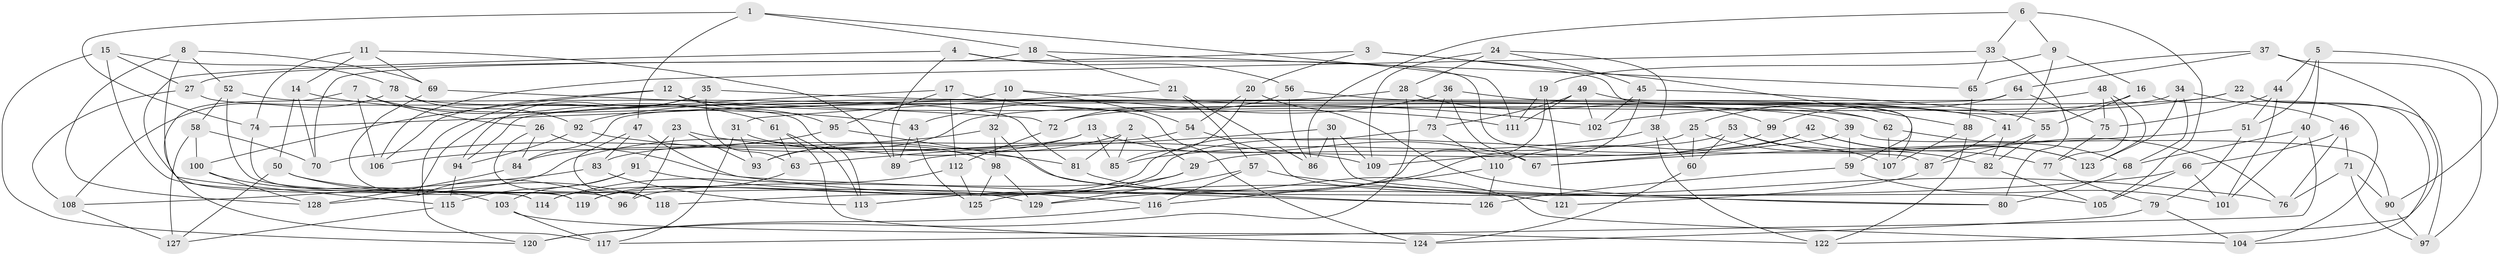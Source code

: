 // coarse degree distribution, {5: 0.03333333333333333, 4: 0.6555555555555556, 6: 0.18888888888888888, 9: 0.022222222222222223, 3: 0.03333333333333333, 8: 0.06666666666666667}
// Generated by graph-tools (version 1.1) at 2025/20/03/04/25 18:20:52]
// undirected, 129 vertices, 258 edges
graph export_dot {
graph [start="1"]
  node [color=gray90,style=filled];
  1;
  2;
  3;
  4;
  5;
  6;
  7;
  8;
  9;
  10;
  11;
  12;
  13;
  14;
  15;
  16;
  17;
  18;
  19;
  20;
  21;
  22;
  23;
  24;
  25;
  26;
  27;
  28;
  29;
  30;
  31;
  32;
  33;
  34;
  35;
  36;
  37;
  38;
  39;
  40;
  41;
  42;
  43;
  44;
  45;
  46;
  47;
  48;
  49;
  50;
  51;
  52;
  53;
  54;
  55;
  56;
  57;
  58;
  59;
  60;
  61;
  62;
  63;
  64;
  65;
  66;
  67;
  68;
  69;
  70;
  71;
  72;
  73;
  74;
  75;
  76;
  77;
  78;
  79;
  80;
  81;
  82;
  83;
  84;
  85;
  86;
  87;
  88;
  89;
  90;
  91;
  92;
  93;
  94;
  95;
  96;
  97;
  98;
  99;
  100;
  101;
  102;
  103;
  104;
  105;
  106;
  107;
  108;
  109;
  110;
  111;
  112;
  113;
  114;
  115;
  116;
  117;
  118;
  119;
  120;
  121;
  122;
  123;
  124;
  125;
  126;
  127;
  128;
  129;
  1 -- 47;
  1 -- 18;
  1 -- 111;
  1 -- 74;
  2 -- 85;
  2 -- 29;
  2 -- 93;
  2 -- 81;
  3 -- 88;
  3 -- 27;
  3 -- 59;
  3 -- 20;
  4 -- 56;
  4 -- 115;
  4 -- 89;
  4 -- 87;
  5 -- 51;
  5 -- 40;
  5 -- 90;
  5 -- 44;
  6 -- 33;
  6 -- 105;
  6 -- 9;
  6 -- 86;
  7 -- 26;
  7 -- 117;
  7 -- 106;
  7 -- 61;
  8 -- 128;
  8 -- 69;
  8 -- 52;
  8 -- 114;
  9 -- 41;
  9 -- 19;
  9 -- 16;
  10 -- 32;
  10 -- 54;
  10 -- 74;
  10 -- 102;
  11 -- 69;
  11 -- 89;
  11 -- 14;
  11 -- 74;
  12 -- 95;
  12 -- 100;
  12 -- 62;
  12 -- 106;
  13 -- 67;
  13 -- 84;
  13 -- 85;
  13 -- 128;
  14 -- 43;
  14 -- 50;
  14 -- 70;
  15 -- 120;
  15 -- 27;
  15 -- 114;
  15 -- 78;
  16 -- 104;
  16 -- 55;
  16 -- 25;
  17 -- 112;
  17 -- 95;
  17 -- 96;
  17 -- 111;
  18 -- 65;
  18 -- 70;
  18 -- 21;
  19 -- 125;
  19 -- 121;
  19 -- 111;
  20 -- 54;
  20 -- 85;
  20 -- 80;
  21 -- 57;
  21 -- 86;
  21 -- 31;
  22 -- 102;
  22 -- 104;
  22 -- 97;
  22 -- 72;
  23 -- 91;
  23 -- 93;
  23 -- 81;
  23 -- 96;
  24 -- 28;
  24 -- 45;
  24 -- 109;
  24 -- 38;
  25 -- 82;
  25 -- 29;
  25 -- 60;
  26 -- 84;
  26 -- 118;
  26 -- 121;
  27 -- 108;
  27 -- 113;
  28 -- 92;
  28 -- 120;
  28 -- 99;
  29 -- 96;
  29 -- 113;
  30 -- 80;
  30 -- 63;
  30 -- 86;
  30 -- 109;
  31 -- 117;
  31 -- 98;
  31 -- 93;
  32 -- 70;
  32 -- 98;
  32 -- 126;
  33 -- 65;
  33 -- 106;
  33 -- 80;
  34 -- 123;
  34 -- 46;
  34 -- 68;
  34 -- 93;
  35 -- 120;
  35 -- 39;
  35 -- 94;
  35 -- 63;
  36 -- 43;
  36 -- 67;
  36 -- 41;
  36 -- 73;
  37 -- 64;
  37 -- 97;
  37 -- 122;
  37 -- 65;
  38 -- 60;
  38 -- 122;
  38 -- 85;
  39 -- 67;
  39 -- 90;
  39 -- 59;
  40 -- 101;
  40 -- 117;
  40 -- 68;
  41 -- 82;
  41 -- 87;
  42 -- 89;
  42 -- 76;
  42 -- 123;
  42 -- 110;
  43 -- 125;
  43 -- 89;
  44 -- 101;
  44 -- 51;
  44 -- 75;
  45 -- 55;
  45 -- 102;
  45 -- 129;
  46 -- 71;
  46 -- 76;
  46 -- 66;
  47 -- 83;
  47 -- 118;
  47 -- 126;
  48 -- 77;
  48 -- 75;
  48 -- 94;
  48 -- 123;
  49 -- 102;
  49 -- 111;
  49 -- 107;
  49 -- 73;
  50 -- 118;
  50 -- 127;
  50 -- 129;
  51 -- 79;
  51 -- 67;
  52 -- 81;
  52 -- 58;
  52 -- 119;
  53 -- 119;
  53 -- 77;
  53 -- 60;
  53 -- 107;
  54 -- 105;
  54 -- 83;
  55 -- 82;
  55 -- 87;
  56 -- 72;
  56 -- 62;
  56 -- 86;
  57 -- 116;
  57 -- 76;
  57 -- 129;
  58 -- 70;
  58 -- 127;
  58 -- 100;
  59 -- 101;
  59 -- 126;
  60 -- 124;
  61 -- 113;
  61 -- 124;
  61 -- 63;
  62 -- 107;
  62 -- 68;
  63 -- 119;
  64 -- 99;
  64 -- 84;
  64 -- 75;
  65 -- 88;
  66 -- 118;
  66 -- 101;
  66 -- 105;
  68 -- 80;
  69 -- 72;
  69 -- 119;
  71 -- 90;
  71 -- 97;
  71 -- 76;
  72 -- 112;
  73 -- 114;
  73 -- 110;
  74 -- 96;
  75 -- 77;
  77 -- 79;
  78 -- 108;
  78 -- 92;
  78 -- 124;
  79 -- 104;
  79 -- 124;
  81 -- 104;
  82 -- 105;
  83 -- 113;
  83 -- 108;
  84 -- 128;
  87 -- 121;
  88 -- 107;
  88 -- 122;
  90 -- 97;
  91 -- 116;
  91 -- 103;
  91 -- 115;
  92 -- 94;
  92 -- 109;
  94 -- 115;
  95 -- 106;
  95 -- 121;
  98 -- 125;
  98 -- 129;
  99 -- 109;
  99 -- 123;
  100 -- 128;
  100 -- 103;
  103 -- 117;
  103 -- 122;
  108 -- 127;
  110 -- 116;
  110 -- 126;
  112 -- 114;
  112 -- 125;
  115 -- 127;
  116 -- 120;
}
